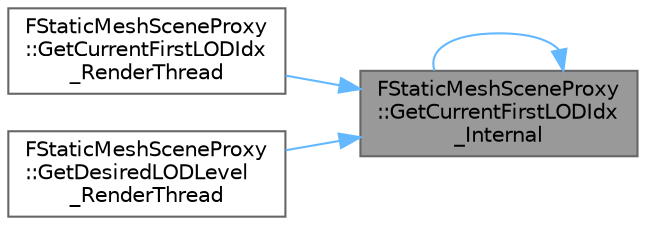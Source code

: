 digraph "FStaticMeshSceneProxy::GetCurrentFirstLODIdx_Internal"
{
 // INTERACTIVE_SVG=YES
 // LATEX_PDF_SIZE
  bgcolor="transparent";
  edge [fontname=Helvetica,fontsize=10,labelfontname=Helvetica,labelfontsize=10];
  node [fontname=Helvetica,fontsize=10,shape=box,height=0.2,width=0.4];
  rankdir="RL";
  Node1 [id="Node000001",label="FStaticMeshSceneProxy\l::GetCurrentFirstLODIdx\l_Internal",height=0.2,width=0.4,color="gray40", fillcolor="grey60", style="filled", fontcolor="black",tooltip="Only call on render thread timeline."];
  Node1 -> Node1 [id="edge1_Node000001_Node000001",dir="back",color="steelblue1",style="solid",tooltip=" "];
  Node1 -> Node2 [id="edge2_Node000001_Node000002",dir="back",color="steelblue1",style="solid",tooltip=" "];
  Node2 [id="Node000002",label="FStaticMeshSceneProxy\l::GetCurrentFirstLODIdx\l_RenderThread",height=0.2,width=0.4,color="grey40", fillcolor="white", style="filled",URL="$df/d69/classFStaticMeshSceneProxy.html#ab739d04b97a3f5e86520978da9967dcb",tooltip=" "];
  Node1 -> Node3 [id="edge3_Node000001_Node000003",dir="back",color="steelblue1",style="solid",tooltip=" "];
  Node3 [id="Node000003",label="FStaticMeshSceneProxy\l::GetDesiredLODLevel\l_RenderThread",height=0.2,width=0.4,color="grey40", fillcolor="white", style="filled",URL="$df/d69/classFStaticMeshSceneProxy.html#a780f2244575b7cf466082765fccb86a5",tooltip=" "];
}
